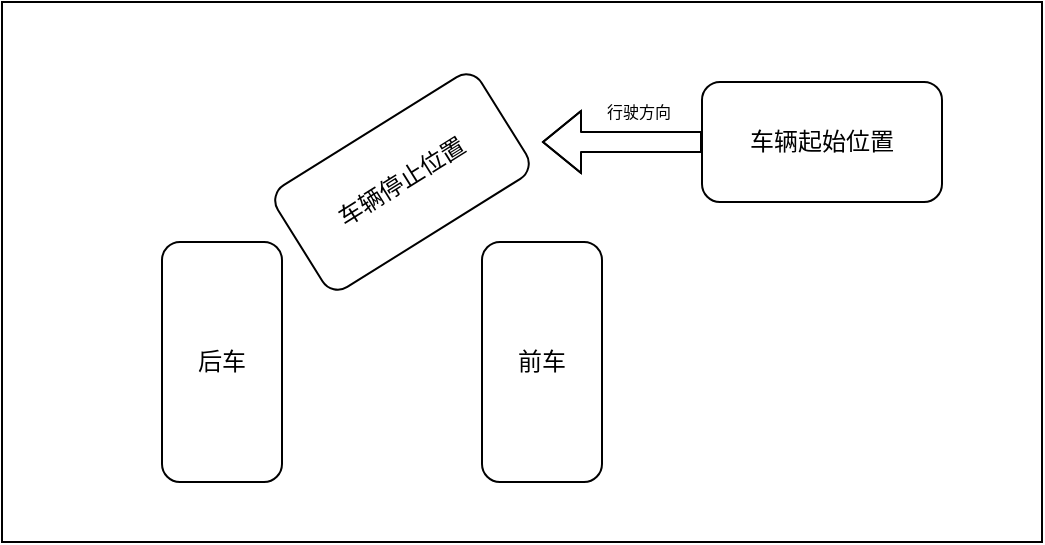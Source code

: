 <mxfile version="10.6.7" type="github"><diagram id="Bc547g3j7CioNjJ1WuF6" name="第 1 页"><mxGraphModel dx="638" dy="384" grid="1" gridSize="10" guides="1" tooltips="1" connect="1" arrows="1" fold="1" page="1" pageScale="1" pageWidth="827" pageHeight="1169" math="0" shadow="0"><root><mxCell id="0"/><mxCell id="1" parent="0"/><mxCell id="-rkRzZYvv_4ZsKoEQrCW-17" value="" style="rounded=0;whiteSpace=wrap;html=1;fontSize=8;" vertex="1" parent="1"><mxGeometry x="80" y="280" width="520" height="270" as="geometry"/></mxCell><mxCell id="-rkRzZYvv_4ZsKoEQrCW-1" value="" style="rounded=1;whiteSpace=wrap;html=1;rotation=90;" vertex="1" parent="1"><mxGeometry x="130" y="430" width="120" height="60" as="geometry"/></mxCell><mxCell id="-rkRzZYvv_4ZsKoEQrCW-3" value="" style="rounded=1;whiteSpace=wrap;html=1;rotation=90;" vertex="1" parent="1"><mxGeometry x="290" y="430" width="120" height="60" as="geometry"/></mxCell><mxCell id="-rkRzZYvv_4ZsKoEQrCW-4" value="车辆停止位置" style="rounded=1;whiteSpace=wrap;html=1;rotation=-32;" vertex="1" parent="1"><mxGeometry x="220" y="340" width="120" height="60" as="geometry"/></mxCell><mxCell id="-rkRzZYvv_4ZsKoEQrCW-5" value="后车" style="text;html=1;strokeColor=none;fillColor=none;align=center;verticalAlign=middle;whiteSpace=wrap;rounded=0;" vertex="1" parent="1"><mxGeometry x="170" y="450" width="40" height="20" as="geometry"/></mxCell><mxCell id="-rkRzZYvv_4ZsKoEQrCW-8" value="前车" style="text;html=1;strokeColor=none;fillColor=none;align=center;verticalAlign=middle;whiteSpace=wrap;rounded=0;" vertex="1" parent="1"><mxGeometry x="330" y="450" width="40" height="20" as="geometry"/></mxCell><mxCell id="-rkRzZYvv_4ZsKoEQrCW-10" value="&lt;span&gt;车辆起始位置&lt;/span&gt;" style="rounded=1;whiteSpace=wrap;html=1;rotation=0;" vertex="1" parent="1"><mxGeometry x="430" y="320" width="120" height="60" as="geometry"/></mxCell><mxCell id="-rkRzZYvv_4ZsKoEQrCW-13" value="" style="shape=flexArrow;endArrow=classic;html=1;exitX=0;exitY=0.5;exitDx=0;exitDy=0;" edge="1" parent="1" source="-rkRzZYvv_4ZsKoEQrCW-10"><mxGeometry width="50" height="50" relative="1" as="geometry"><mxPoint x="350" y="340" as="sourcePoint"/><mxPoint x="350" y="350" as="targetPoint"/><Array as="points"><mxPoint x="400" y="350"/><mxPoint x="370" y="350"/></Array></mxGeometry></mxCell><mxCell id="-rkRzZYvv_4ZsKoEQrCW-16" value="&lt;span style=&quot;font-size: 8px;&quot;&gt;行驶方向&lt;/span&gt;" style="text;html=1;strokeColor=none;fillColor=none;align=center;verticalAlign=middle;whiteSpace=wrap;rounded=0;fontSize=8;" vertex="1" parent="1"><mxGeometry x="370" y="325" width="57" height="20" as="geometry"/></mxCell></root></mxGraphModel></diagram></mxfile>